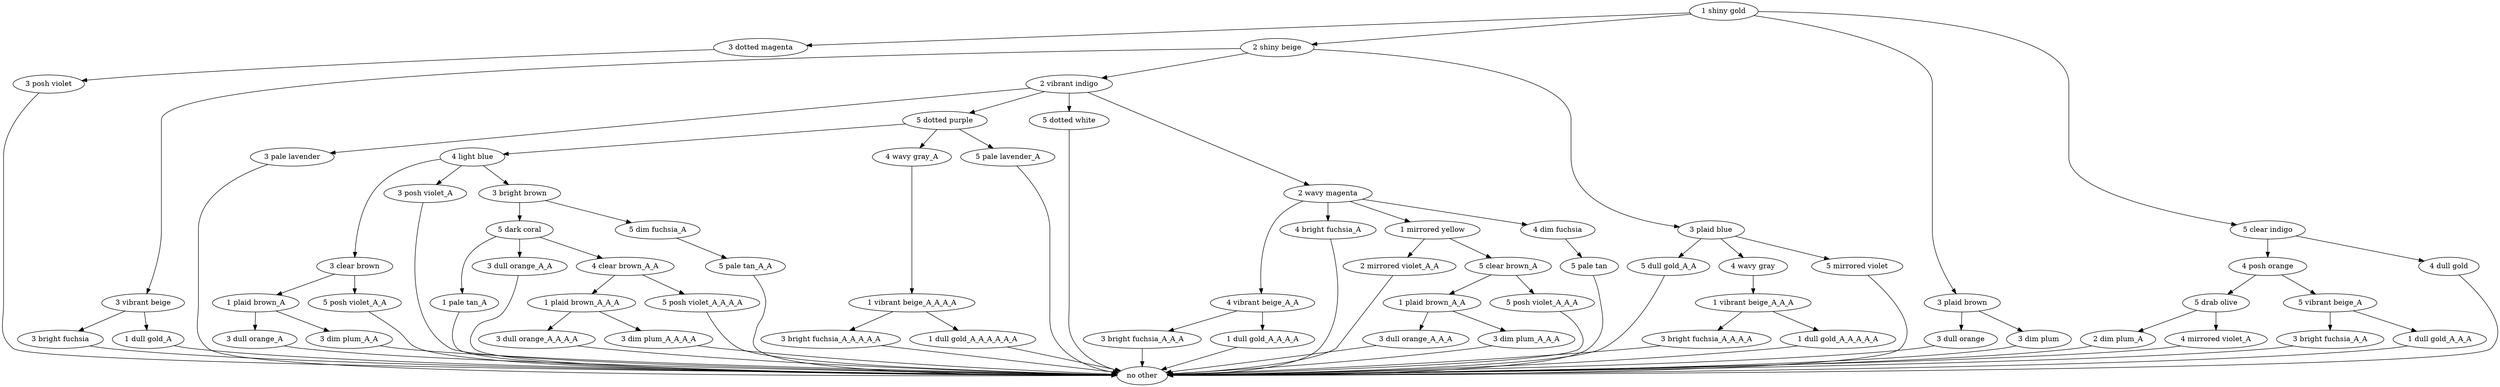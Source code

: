 digraph tree {
    "1 shiny gold";
    "3 dotted magenta";
    "3 posh violet";
    "no other";
    "2 shiny beige";
    "3 vibrant beige";
    "3 bright fuchsia";
    "no other";
    "1 dull gold_A";
    "no other";
    "2 vibrant indigo";
    "3 pale lavender";
    "no other";
    "5 dotted purple";
    "4 light blue";
    "3 clear brown";
    "1 plaid brown_A";
    "3 dull orange_A";
    "no other";
    "3 dim plum_A_A";
    "no other";
    "5 posh violet_A_A";
    "no other";
    "3 posh violet_A";
    "no other";
    "3 bright brown";
    "5 dark coral";
    "1 pale tan_A";
    "no other";
    "3 dull orange_A_A";
    "no other";
    "4 clear brown_A_A";
    "1 plaid brown_A_A_A";
    "3 dull orange_A_A_A_A";
    "no other";
    "3 dim plum_A_A_A_A";
    "no other";
    "5 posh violet_A_A_A_A";
    "no other";
    "5 dim fuchsia_A";
    "5 pale tan_A_A";
    "no other";
    "4 wavy gray_A";
    "1 vibrant beige_A_A_A_A";
    "3 bright fuchsia_A_A_A_A_A";
    "no other";
    "1 dull gold_A_A_A_A_A_A";
    "no other";
    "5 pale lavender_A";
    "no other";
    "5 dotted white";
    "no other";
    "2 wavy magenta";
    "4 vibrant beige_A_A";
    "3 bright fuchsia_A_A_A";
    "no other";
    "1 dull gold_A_A_A_A";
    "no other";
    "4 bright fuchsia_A";
    "no other";
    "1 mirrored yellow";
    "2 mirrored violet_A_A";
    "no other";
    "5 clear brown_A";
    "1 plaid brown_A_A";
    "3 dull orange_A_A_A";
    "no other";
    "3 dim plum_A_A_A";
    "no other";
    "5 posh violet_A_A_A";
    "no other";
    "4 dim fuchsia";
    "5 pale tan";
    "no other";
    "3 plaid blue";
    "5 dull gold_A_A";
    "no other";
    "4 wavy gray";
    "1 vibrant beige_A_A_A";
    "3 bright fuchsia_A_A_A_A";
    "no other";
    "1 dull gold_A_A_A_A_A";
    "no other";
    "5 mirrored violet";
    "no other";
    "3 plaid brown";
    "3 dull orange";
    "no other";
    "3 dim plum";
    "no other";
    "5 clear indigo";
    "4 posh orange";
    "5 drab olive";
    "2 dim plum_A";
    "no other";
    "4 mirrored violet_A";
    "no other";
    "5 vibrant beige_A";
    "3 bright fuchsia_A_A";
    "no other";
    "1 dull gold_A_A_A";
    "no other";
    "4 dull gold";
    "no other";
    "1 shiny gold" -> "3 dotted magenta";
    "1 shiny gold" -> "2 shiny beige";
    "1 shiny gold" -> "3 plaid brown";
    "1 shiny gold" -> "5 clear indigo";
    "3 dotted magenta" -> "3 posh violet";
    "3 posh violet" -> "no other";
    "2 shiny beige" -> "3 vibrant beige";
    "2 shiny beige" -> "2 vibrant indigo";
    "2 shiny beige" -> "3 plaid blue";
    "3 vibrant beige" -> "3 bright fuchsia";
    "3 vibrant beige" -> "1 dull gold_A";
    "3 bright fuchsia" -> "no other";
    "1 dull gold_A" -> "no other";
    "2 vibrant indigo" -> "3 pale lavender";
    "2 vibrant indigo" -> "5 dotted purple";
    "2 vibrant indigo" -> "5 dotted white";
    "2 vibrant indigo" -> "2 wavy magenta";
    "3 pale lavender" -> "no other";
    "5 dotted purple" -> "4 light blue";
    "5 dotted purple" -> "4 wavy gray_A";
    "5 dotted purple" -> "5 pale lavender_A";
    "4 light blue" -> "3 clear brown";
    "4 light blue" -> "3 posh violet_A";
    "4 light blue" -> "3 bright brown";
    "3 clear brown" -> "1 plaid brown_A";
    "3 clear brown" -> "5 posh violet_A_A";
    "1 plaid brown_A" -> "3 dull orange_A";
    "1 plaid brown_A" -> "3 dim plum_A_A";
    "3 dull orange_A" -> "no other";
    "3 dim plum_A_A" -> "no other";
    "5 posh violet_A_A" -> "no other";
    "3 posh violet_A" -> "no other";
    "3 bright brown" -> "5 dark coral";
    "3 bright brown" -> "5 dim fuchsia_A";
    "5 dark coral" -> "1 pale tan_A";
    "5 dark coral" -> "3 dull orange_A_A";
    "5 dark coral" -> "4 clear brown_A_A";
    "1 pale tan_A" -> "no other";
    "3 dull orange_A_A" -> "no other";
    "4 clear brown_A_A" -> "1 plaid brown_A_A_A";
    "4 clear brown_A_A" -> "5 posh violet_A_A_A_A";
    "1 plaid brown_A_A_A" -> "3 dull orange_A_A_A_A";
    "1 plaid brown_A_A_A" -> "3 dim plum_A_A_A_A";
    "3 dull orange_A_A_A_A" -> "no other";
    "3 dim plum_A_A_A_A" -> "no other";
    "5 posh violet_A_A_A_A" -> "no other";
    "5 dim fuchsia_A" -> "5 pale tan_A_A";
    "5 pale tan_A_A" -> "no other";
    "4 wavy gray_A" -> "1 vibrant beige_A_A_A_A";
    "1 vibrant beige_A_A_A_A" -> "3 bright fuchsia_A_A_A_A_A";
    "1 vibrant beige_A_A_A_A" -> "1 dull gold_A_A_A_A_A_A";
    "3 bright fuchsia_A_A_A_A_A" -> "no other";
    "1 dull gold_A_A_A_A_A_A" -> "no other";
    "5 pale lavender_A" -> "no other";
    "5 dotted white" -> "no other";
    "2 wavy magenta" -> "4 vibrant beige_A_A";
    "2 wavy magenta" -> "4 bright fuchsia_A";
    "2 wavy magenta" -> "1 mirrored yellow";
    "2 wavy magenta" -> "4 dim fuchsia";
    "4 vibrant beige_A_A" -> "3 bright fuchsia_A_A_A";
    "4 vibrant beige_A_A" -> "1 dull gold_A_A_A_A";
    "3 bright fuchsia_A_A_A" -> "no other";
    "1 dull gold_A_A_A_A" -> "no other";
    "4 bright fuchsia_A" -> "no other";
    "1 mirrored yellow" -> "2 mirrored violet_A_A";
    "1 mirrored yellow" -> "5 clear brown_A";
    "2 mirrored violet_A_A" -> "no other";
    "5 clear brown_A" -> "1 plaid brown_A_A";
    "5 clear brown_A" -> "5 posh violet_A_A_A";
    "1 plaid brown_A_A" -> "3 dull orange_A_A_A";
    "1 plaid brown_A_A" -> "3 dim plum_A_A_A";
    "3 dull orange_A_A_A" -> "no other";
    "3 dim plum_A_A_A" -> "no other";
    "5 posh violet_A_A_A" -> "no other";
    "4 dim fuchsia" -> "5 pale tan";
    "5 pale tan" -> "no other";
    "3 plaid blue" -> "5 dull gold_A_A";
    "3 plaid blue" -> "4 wavy gray";
    "3 plaid blue" -> "5 mirrored violet";
    "5 dull gold_A_A" -> "no other";
    "4 wavy gray" -> "1 vibrant beige_A_A_A";
    "1 vibrant beige_A_A_A" -> "3 bright fuchsia_A_A_A_A";
    "1 vibrant beige_A_A_A" -> "1 dull gold_A_A_A_A_A";
    "3 bright fuchsia_A_A_A_A" -> "no other";
    "1 dull gold_A_A_A_A_A" -> "no other";
    "5 mirrored violet" -> "no other";
    "3 plaid brown" -> "3 dull orange";
    "3 plaid brown" -> "3 dim plum";
    "3 dull orange" -> "no other";
    "3 dim plum" -> "no other";
    "5 clear indigo" -> "4 posh orange";
    "5 clear indigo" -> "4 dull gold";
    "4 posh orange" -> "5 drab olive";
    "4 posh orange" -> "5 vibrant beige_A";
    "5 drab olive" -> "2 dim plum_A";
    "5 drab olive" -> "4 mirrored violet_A";
    "2 dim plum_A" -> "no other";
    "4 mirrored violet_A" -> "no other";
    "5 vibrant beige_A" -> "3 bright fuchsia_A_A";
    "5 vibrant beige_A" -> "1 dull gold_A_A_A";
    "3 bright fuchsia_A_A" -> "no other";
    "1 dull gold_A_A_A" -> "no other";
    "4 dull gold" -> "no other";
}
